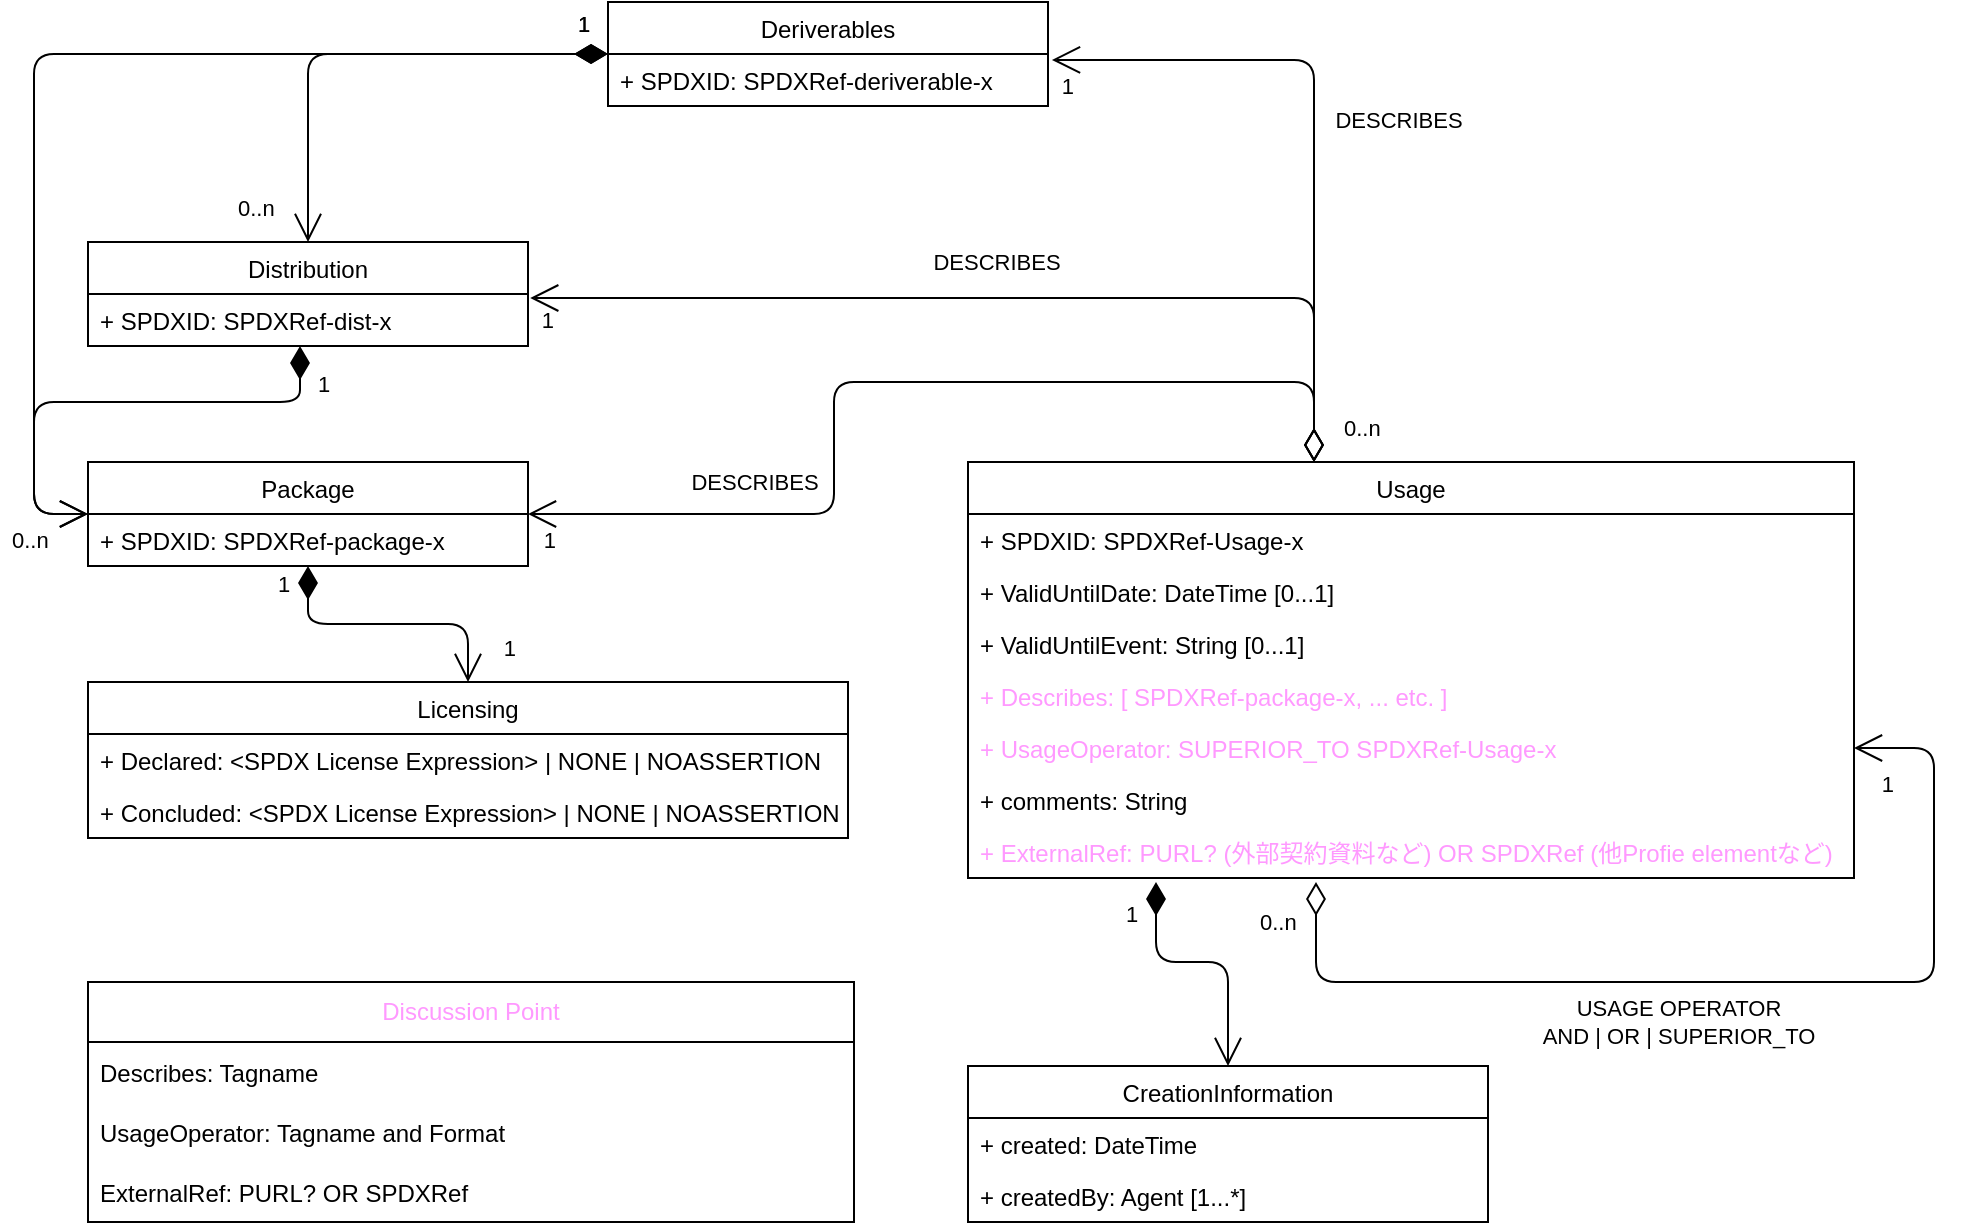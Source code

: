 <mxfile>
    <diagram id="ZtB2Zaq4omfDYQvlMIV1" name="ページ1">
        <mxGraphModel dx="1982" dy="660" grid="1" gridSize="10" guides="1" tooltips="1" connect="1" arrows="1" fold="1" page="1" pageScale="1" pageWidth="827" pageHeight="1169" math="0" shadow="0">
            <root>
                <mxCell id="0"/>
                <mxCell id="1" parent="0"/>
                <mxCell id="10" value="Package" style="swimlane;fontStyle=0;childLayout=stackLayout;horizontal=1;startSize=26;fillColor=none;horizontalStack=0;resizeParent=1;resizeParentMax=0;resizeLast=0;collapsible=1;marginBottom=0;fontColor=default;labelBackgroundColor=none;" parent="1" vertex="1">
                    <mxGeometry x="-373" y="320" width="220" height="52" as="geometry"/>
                </mxCell>
                <mxCell id="11" value="+ SPDXID: SPDXRef-package-x" style="text;strokeColor=none;fillColor=none;align=left;verticalAlign=top;spacingLeft=4;spacingRight=4;overflow=hidden;rotatable=0;points=[[0,0.5],[1,0.5]];portConstraint=eastwest;fontColor=default;labelBackgroundColor=none;" parent="10" vertex="1">
                    <mxGeometry y="26" width="220" height="26" as="geometry"/>
                </mxCell>
                <mxCell id="18" value="Deriverables" style="swimlane;fontStyle=0;childLayout=stackLayout;horizontal=1;startSize=26;fillColor=none;horizontalStack=0;resizeParent=1;resizeParentMax=0;resizeLast=0;collapsible=1;marginBottom=0;fontColor=default;labelBackgroundColor=none;" parent="1" vertex="1">
                    <mxGeometry x="-113" y="90" width="220" height="52" as="geometry"/>
                </mxCell>
                <mxCell id="19" value="+ SPDXID: SPDXRef-deriverable-x" style="text;strokeColor=none;fillColor=none;align=left;verticalAlign=top;spacingLeft=4;spacingRight=4;overflow=hidden;rotatable=0;points=[[0,0.5],[1,0.5]];portConstraint=eastwest;labelBackgroundColor=none;fontColor=default;" parent="18" vertex="1">
                    <mxGeometry y="26" width="220" height="26" as="geometry"/>
                </mxCell>
                <mxCell id="20" value="Distribution" style="swimlane;fontStyle=0;childLayout=stackLayout;horizontal=1;startSize=26;fillColor=none;horizontalStack=0;resizeParent=1;resizeParentMax=0;resizeLast=0;collapsible=1;marginBottom=0;fontColor=default;labelBackgroundColor=none;" parent="1" vertex="1">
                    <mxGeometry x="-373" y="210" width="220" height="52" as="geometry"/>
                </mxCell>
                <mxCell id="21" value="+ SPDXID: SPDXRef-dist-x" style="text;strokeColor=none;fillColor=none;align=left;verticalAlign=top;spacingLeft=4;spacingRight=4;overflow=hidden;rotatable=0;points=[[0,0.5],[1,0.5]];portConstraint=eastwest;fontColor=default;labelBackgroundColor=none;" parent="20" vertex="1">
                    <mxGeometry y="26" width="220" height="26" as="geometry"/>
                </mxCell>
                <mxCell id="28" value="Licensing" style="swimlane;fontStyle=0;childLayout=stackLayout;horizontal=1;startSize=26;fillColor=none;horizontalStack=0;resizeParent=1;resizeParentMax=0;resizeLast=0;collapsible=1;marginBottom=0;labelBackgroundColor=none;fontColor=default;" parent="1" vertex="1">
                    <mxGeometry x="-373" y="430" width="380" height="78" as="geometry"/>
                </mxCell>
                <mxCell id="29" value="+ Declared: &lt;SPDX License Expression&gt; | NONE | NOASSERTION" style="text;strokeColor=none;fillColor=none;align=left;verticalAlign=top;spacingLeft=4;spacingRight=4;overflow=hidden;rotatable=0;points=[[0,0.5],[1,0.5]];portConstraint=eastwest;labelBackgroundColor=none;fontColor=default;" parent="28" vertex="1">
                    <mxGeometry y="26" width="380" height="26" as="geometry"/>
                </mxCell>
                <mxCell id="30" value="+ Concluded: &lt;SPDX License Expression&gt; | NONE | NOASSERTION" style="text;strokeColor=none;fillColor=none;align=left;verticalAlign=top;spacingLeft=4;spacingRight=4;overflow=hidden;rotatable=0;points=[[0,0.5],[1,0.5]];portConstraint=eastwest;labelBackgroundColor=none;fontColor=default;" parent="28" vertex="1">
                    <mxGeometry y="52" width="380" height="26" as="geometry"/>
                </mxCell>
                <mxCell id="35" value="Usage" style="swimlane;fontStyle=0;childLayout=stackLayout;horizontal=1;startSize=26;fillColor=none;horizontalStack=0;resizeParent=1;resizeParentMax=0;resizeLast=0;collapsible=1;marginBottom=0;labelBackgroundColor=none;fontColor=default;" parent="1" vertex="1">
                    <mxGeometry x="67" y="320" width="443" height="208" as="geometry"/>
                </mxCell>
                <mxCell id="36" value="+ SPDXID: SPDXRef-Usage-x" style="text;strokeColor=none;fillColor=none;align=left;verticalAlign=top;spacingLeft=4;spacingRight=4;overflow=hidden;rotatable=0;points=[[0,0.5],[1,0.5]];portConstraint=eastwest;labelBackgroundColor=none;fontColor=default;" parent="35" vertex="1">
                    <mxGeometry y="26" width="443" height="26" as="geometry"/>
                </mxCell>
                <mxCell id="56" value="+ ValidUntilDate: DateTime [0...1]" style="text;strokeColor=none;fillColor=none;align=left;verticalAlign=top;spacingLeft=4;spacingRight=4;overflow=hidden;rotatable=0;points=[[0,0.5],[1,0.5]];portConstraint=eastwest;labelBackgroundColor=none;fontColor=default;" parent="35" vertex="1">
                    <mxGeometry y="52" width="443" height="26" as="geometry"/>
                </mxCell>
                <mxCell id="37" value="+ ValidUntilEvent: String [0...1]" style="text;strokeColor=none;fillColor=none;align=left;verticalAlign=top;spacingLeft=4;spacingRight=4;overflow=hidden;rotatable=0;points=[[0,0.5],[1,0.5]];portConstraint=eastwest;labelBackgroundColor=none;fontColor=default;" parent="35" vertex="1">
                    <mxGeometry y="78" width="443" height="26" as="geometry"/>
                </mxCell>
                <mxCell id="38" value="+ Describes: [ SPDXRef-package-x, ... etc. ]" style="text;strokeColor=none;fillColor=none;align=left;verticalAlign=top;spacingLeft=4;spacingRight=4;overflow=hidden;rotatable=0;points=[[0,0.5],[1,0.5]];portConstraint=eastwest;labelBackgroundColor=none;fontColor=#FF99FF;" parent="35" vertex="1">
                    <mxGeometry y="104" width="443" height="26" as="geometry"/>
                </mxCell>
                <mxCell id="52" value="USAGE OPERATOR&lt;br&gt;AND | OR | SUPERIOR_TO" style="endArrow=open;html=1;endSize=12;startArrow=diamondThin;startSize=14;startFill=0;edgeStyle=orthogonalEdgeStyle;fontColor=default;labelBackgroundColor=none;entryX=1;entryY=0.5;entryDx=0;entryDy=0;" parent="35" target="77" edge="1">
                    <mxGeometry x="-0.104" y="-20" relative="1" as="geometry">
                        <mxPoint x="174" y="210" as="sourcePoint"/>
                        <mxPoint x="353" y="70" as="targetPoint"/>
                        <Array as="points">
                            <mxPoint x="174" y="260"/>
                            <mxPoint x="483" y="260"/>
                            <mxPoint x="483" y="143"/>
                        </Array>
                        <mxPoint as="offset"/>
                    </mxGeometry>
                </mxCell>
                <mxCell id="53" value="0..n" style="edgeLabel;resizable=0;html=1;align=left;verticalAlign=top;labelBackgroundColor=none;fontColor=default;" parent="52" connectable="0" vertex="1">
                    <mxGeometry x="-1" relative="1" as="geometry">
                        <mxPoint x="-30" y="7" as="offset"/>
                    </mxGeometry>
                </mxCell>
                <mxCell id="54" value="1" style="edgeLabel;resizable=0;html=1;align=right;verticalAlign=top;labelBackgroundColor=none;fontColor=default;" parent="52" connectable="0" vertex="1">
                    <mxGeometry x="1" relative="1" as="geometry">
                        <mxPoint x="20" y="5" as="offset"/>
                    </mxGeometry>
                </mxCell>
                <mxCell id="77" value="+ UsageOperator: SUPERIOR_TO SPDXRef-Usage-x" style="text;strokeColor=none;fillColor=none;align=left;verticalAlign=top;spacingLeft=4;spacingRight=4;overflow=hidden;rotatable=0;points=[[0,0.5],[1,0.5]];portConstraint=eastwest;labelBackgroundColor=none;fontColor=#FF99FF;" parent="35" vertex="1">
                    <mxGeometry y="130" width="443" height="26" as="geometry"/>
                </mxCell>
                <mxCell id="78" value="+ comments: String" style="text;strokeColor=none;fillColor=none;align=left;verticalAlign=top;spacingLeft=4;spacingRight=4;overflow=hidden;rotatable=0;points=[[0,0.5],[1,0.5]];portConstraint=eastwest;labelBackgroundColor=none;fontColor=default;" parent="35" vertex="1">
                    <mxGeometry y="156" width="443" height="26" as="geometry"/>
                </mxCell>
                <mxCell id="85" value="+ ExternalRef: PURL? (外部契約資料など) OR SPDXRef (他Profie elementなど)" style="text;strokeColor=none;fillColor=none;align=left;verticalAlign=top;spacingLeft=4;spacingRight=4;overflow=hidden;rotatable=0;points=[[0,0.5],[1,0.5]];portConstraint=eastwest;labelBackgroundColor=none;fontColor=#FF99FF;" vertex="1" parent="35">
                    <mxGeometry y="182" width="443" height="26" as="geometry"/>
                </mxCell>
                <mxCell id="39" value="DESCRIBES" style="endArrow=open;html=1;endSize=12;startArrow=diamondThin;startSize=14;startFill=0;edgeStyle=orthogonalEdgeStyle;entryX=1;entryY=0.5;entryDx=0;entryDy=0;fontColor=default;labelBackgroundColor=none;" parent="1" source="35" target="10" edge="1">
                    <mxGeometry x="0.547" y="-16" relative="1" as="geometry">
                        <mxPoint x="240" y="320" as="sourcePoint"/>
                        <mxPoint x="-123" y="350" as="targetPoint"/>
                        <Array as="points">
                            <mxPoint x="240" y="280"/>
                            <mxPoint y="280"/>
                            <mxPoint y="346"/>
                        </Array>
                        <mxPoint as="offset"/>
                    </mxGeometry>
                </mxCell>
                <mxCell id="41" value="1" style="edgeLabel;resizable=0;html=1;align=right;verticalAlign=top;labelBackgroundColor=none;fontColor=default;" parent="39" connectable="0" vertex="1">
                    <mxGeometry x="1" relative="1" as="geometry">
                        <mxPoint x="14" as="offset"/>
                    </mxGeometry>
                </mxCell>
                <mxCell id="42" value="DESCRIBES" style="endArrow=open;html=1;endSize=12;startArrow=diamondThin;startSize=14;startFill=0;edgeStyle=orthogonalEdgeStyle;entryX=1.005;entryY=0.077;entryDx=0;entryDy=0;entryPerimeter=0;fontColor=default;labelBackgroundColor=none;" parent="1" source="35" target="21" edge="1">
                    <mxGeometry x="0.018" y="-18" relative="1" as="geometry">
                        <mxPoint x="77" y="356" as="sourcePoint"/>
                        <mxPoint x="-143" y="356" as="targetPoint"/>
                        <Array as="points">
                            <mxPoint x="240" y="238"/>
                        </Array>
                        <mxPoint as="offset"/>
                    </mxGeometry>
                </mxCell>
                <mxCell id="44" value="1" style="edgeLabel;resizable=0;html=1;align=right;verticalAlign=top;labelBackgroundColor=none;fontColor=default;" parent="42" connectable="0" vertex="1">
                    <mxGeometry x="1" relative="1" as="geometry">
                        <mxPoint x="12" y="-2" as="offset"/>
                    </mxGeometry>
                </mxCell>
                <mxCell id="46" value="DESCRIBES" style="endArrow=open;html=1;endSize=12;startArrow=diamondThin;startSize=14;startFill=0;edgeStyle=orthogonalEdgeStyle;entryX=1.009;entryY=0.115;entryDx=0;entryDy=0;entryPerimeter=0;fontColor=default;labelBackgroundColor=none;" parent="1" source="35" target="19" edge="1">
                    <mxGeometry x="0.029" y="-42" relative="1" as="geometry">
                        <mxPoint x="222" y="330" as="sourcePoint"/>
                        <mxPoint x="-141.9" y="248.002" as="targetPoint"/>
                        <Array as="points">
                            <mxPoint x="240" y="119"/>
                        </Array>
                        <mxPoint as="offset"/>
                    </mxGeometry>
                </mxCell>
                <mxCell id="47" value="0..n" style="edgeLabel;resizable=0;html=1;align=left;verticalAlign=top;labelBackgroundColor=none;fontColor=default;" parent="46" connectable="0" vertex="1">
                    <mxGeometry x="-1" relative="1" as="geometry">
                        <mxPoint x="13" y="-30" as="offset"/>
                    </mxGeometry>
                </mxCell>
                <mxCell id="48" value="1" style="edgeLabel;resizable=0;html=1;align=right;verticalAlign=top;labelBackgroundColor=none;fontColor=default;" parent="46" connectable="0" vertex="1">
                    <mxGeometry x="1" relative="1" as="geometry">
                        <mxPoint x="11" as="offset"/>
                    </mxGeometry>
                </mxCell>
                <mxCell id="58" value="1" style="endArrow=open;html=1;endSize=12;startArrow=diamondThin;startSize=14;startFill=1;edgeStyle=orthogonalEdgeStyle;align=left;verticalAlign=bottom;fontColor=default;labelBackgroundColor=none;" parent="1" source="10" target="28" edge="1">
                    <mxGeometry x="-0.739" y="-17" relative="1" as="geometry">
                        <mxPoint x="-300" y="390" as="sourcePoint"/>
                        <mxPoint x="-40" y="410" as="targetPoint"/>
                        <mxPoint as="offset"/>
                    </mxGeometry>
                </mxCell>
                <mxCell id="59" value="1" style="endArrow=open;html=1;endSize=12;startArrow=diamondThin;startSize=14;startFill=1;edgeStyle=orthogonalEdgeStyle;align=left;verticalAlign=bottom;fontColor=default;labelBackgroundColor=none;" parent="1" source="20" target="10" edge="1">
                    <mxGeometry x="-0.771" y="7" relative="1" as="geometry">
                        <mxPoint x="-200" y="410" as="sourcePoint"/>
                        <mxPoint x="-40" y="410" as="targetPoint"/>
                        <Array as="points">
                            <mxPoint x="-267" y="290"/>
                            <mxPoint x="-400" y="290"/>
                            <mxPoint x="-400" y="346"/>
                        </Array>
                        <mxPoint x="7" y="-7" as="offset"/>
                    </mxGeometry>
                </mxCell>
                <mxCell id="63" value="CreationInformation" style="swimlane;fontStyle=0;childLayout=stackLayout;horizontal=1;startSize=26;fillColor=none;horizontalStack=0;resizeParent=1;resizeParentMax=0;resizeLast=0;collapsible=1;marginBottom=0;fontColor=default;labelBackgroundColor=none;" parent="1" vertex="1">
                    <mxGeometry x="67" y="622" width="260" height="78" as="geometry"/>
                </mxCell>
                <mxCell id="64" value="+ created: DateTime" style="text;strokeColor=none;fillColor=none;align=left;verticalAlign=top;spacingLeft=4;spacingRight=4;overflow=hidden;rotatable=0;points=[[0,0.5],[1,0.5]];portConstraint=eastwest;dashed=1;fontColor=default;labelBackgroundColor=none;" parent="63" vertex="1">
                    <mxGeometry y="26" width="260" height="26" as="geometry"/>
                </mxCell>
                <mxCell id="65" value="+ createdBy: Agent [1...*]" style="text;strokeColor=none;fillColor=none;align=left;verticalAlign=top;spacingLeft=4;spacingRight=4;overflow=hidden;rotatable=0;points=[[0,0.5],[1,0.5]];portConstraint=eastwest;dashed=1;fontColor=default;labelBackgroundColor=none;" parent="63" vertex="1">
                    <mxGeometry y="52" width="260" height="26" as="geometry"/>
                </mxCell>
                <mxCell id="67" value="1" style="endArrow=open;html=1;endSize=12;startArrow=diamondThin;startSize=14;startFill=1;edgeStyle=orthogonalEdgeStyle;align=left;verticalAlign=bottom;fontColor=default;entryX=0.5;entryY=0;entryDx=0;entryDy=0;labelBackgroundColor=none;" parent="1" target="63" edge="1">
                    <mxGeometry x="-0.615" y="-17" relative="1" as="geometry">
                        <mxPoint x="161" y="530" as="sourcePoint"/>
                        <mxPoint x="-40" y="410" as="targetPoint"/>
                        <Array as="points">
                            <mxPoint x="161" y="570"/>
                            <mxPoint x="197" y="570"/>
                        </Array>
                        <mxPoint as="offset"/>
                    </mxGeometry>
                </mxCell>
                <mxCell id="70" value="1" style="endArrow=open;html=1;endSize=12;startArrow=diamondThin;startSize=14;startFill=1;edgeStyle=orthogonalEdgeStyle;align=left;verticalAlign=bottom;labelBackgroundColor=none;fontColor=default;" parent="1" source="18" target="20" edge="1">
                    <mxGeometry x="-0.861" y="-6" relative="1" as="geometry">
                        <mxPoint x="-80" y="180" as="sourcePoint"/>
                        <mxPoint x="80" y="180" as="targetPoint"/>
                        <mxPoint as="offset"/>
                    </mxGeometry>
                </mxCell>
                <mxCell id="72" value="1" style="endArrow=open;html=1;endSize=12;startArrow=diamondThin;startSize=14;startFill=1;edgeStyle=orthogonalEdgeStyle;align=left;verticalAlign=bottom;labelBackgroundColor=none;fontColor=default;entryX=0;entryY=0.5;entryDx=0;entryDy=0;" parent="1" source="18" target="10" edge="1">
                    <mxGeometry x="-0.938" y="-6" relative="1" as="geometry">
                        <mxPoint x="-103.0" y="126.0" as="sourcePoint"/>
                        <mxPoint x="-253.0" y="220" as="targetPoint"/>
                        <mxPoint as="offset"/>
                        <Array as="points">
                            <mxPoint x="-400" y="116"/>
                            <mxPoint x="-400" y="346"/>
                        </Array>
                    </mxGeometry>
                </mxCell>
                <mxCell id="73" value="0..n" style="edgeLabel;resizable=0;html=1;align=left;verticalAlign=top;labelBackgroundColor=none;fontColor=default;" parent="1" connectable="0" vertex="1">
                    <mxGeometry x="-412.998" y="346.0" as="geometry"/>
                </mxCell>
                <mxCell id="74" value="0..n" style="edgeLabel;resizable=0;html=1;align=left;verticalAlign=top;labelBackgroundColor=none;fontColor=default;" parent="1" connectable="0" vertex="1">
                    <mxGeometry x="-299.998" y="180.0" as="geometry"/>
                </mxCell>
                <mxCell id="75" value="1" style="edgeLabel;resizable=0;html=1;align=right;verticalAlign=top;labelBackgroundColor=none;fontColor=default;" parent="1" connectable="0" vertex="1">
                    <mxGeometry x="-169.997" y="400" as="geometry">
                        <mxPoint x="11" as="offset"/>
                    </mxGeometry>
                </mxCell>
                <mxCell id="81" value="&lt;font&gt;Discussion Point&lt;/font&gt;" style="swimlane;fontStyle=0;childLayout=stackLayout;horizontal=1;startSize=30;horizontalStack=0;resizeParent=1;resizeParentMax=0;resizeLast=0;collapsible=1;marginBottom=0;whiteSpace=wrap;html=1;labelBackgroundColor=none;fontColor=#FF99FF;" parent="1" vertex="1">
                    <mxGeometry x="-373" y="580" width="383" height="120" as="geometry"/>
                </mxCell>
                <mxCell id="82" value="Describes: Tagname" style="text;strokeColor=none;fillColor=none;align=left;verticalAlign=middle;spacingLeft=4;spacingRight=4;overflow=hidden;points=[[0,0.5],[1,0.5]];portConstraint=eastwest;rotatable=0;labelBackgroundColor=none;fontColor=default;" parent="81" vertex="1">
                    <mxGeometry y="30" width="383" height="30" as="geometry"/>
                </mxCell>
                <mxCell id="83" value="UsageOperator: Tagname and Format" style="text;strokeColor=none;fillColor=none;align=left;verticalAlign=middle;spacingLeft=4;spacingRight=4;overflow=hidden;points=[[0,0.5],[1,0.5]];portConstraint=eastwest;rotatable=0;labelBackgroundColor=none;fontColor=default;" parent="81" vertex="1">
                    <mxGeometry y="60" width="383" height="30" as="geometry"/>
                </mxCell>
                <mxCell id="84" value="ExternalRef: PURL? OR SPDXRef" style="text;strokeColor=none;fillColor=none;align=left;verticalAlign=middle;spacingLeft=4;spacingRight=4;overflow=hidden;points=[[0,0.5],[1,0.5]];portConstraint=eastwest;rotatable=0;labelBackgroundColor=none;fontColor=default;" parent="81" vertex="1">
                    <mxGeometry y="90" width="383" height="30" as="geometry"/>
                </mxCell>
            </root>
        </mxGraphModel>
    </diagram>
</mxfile>